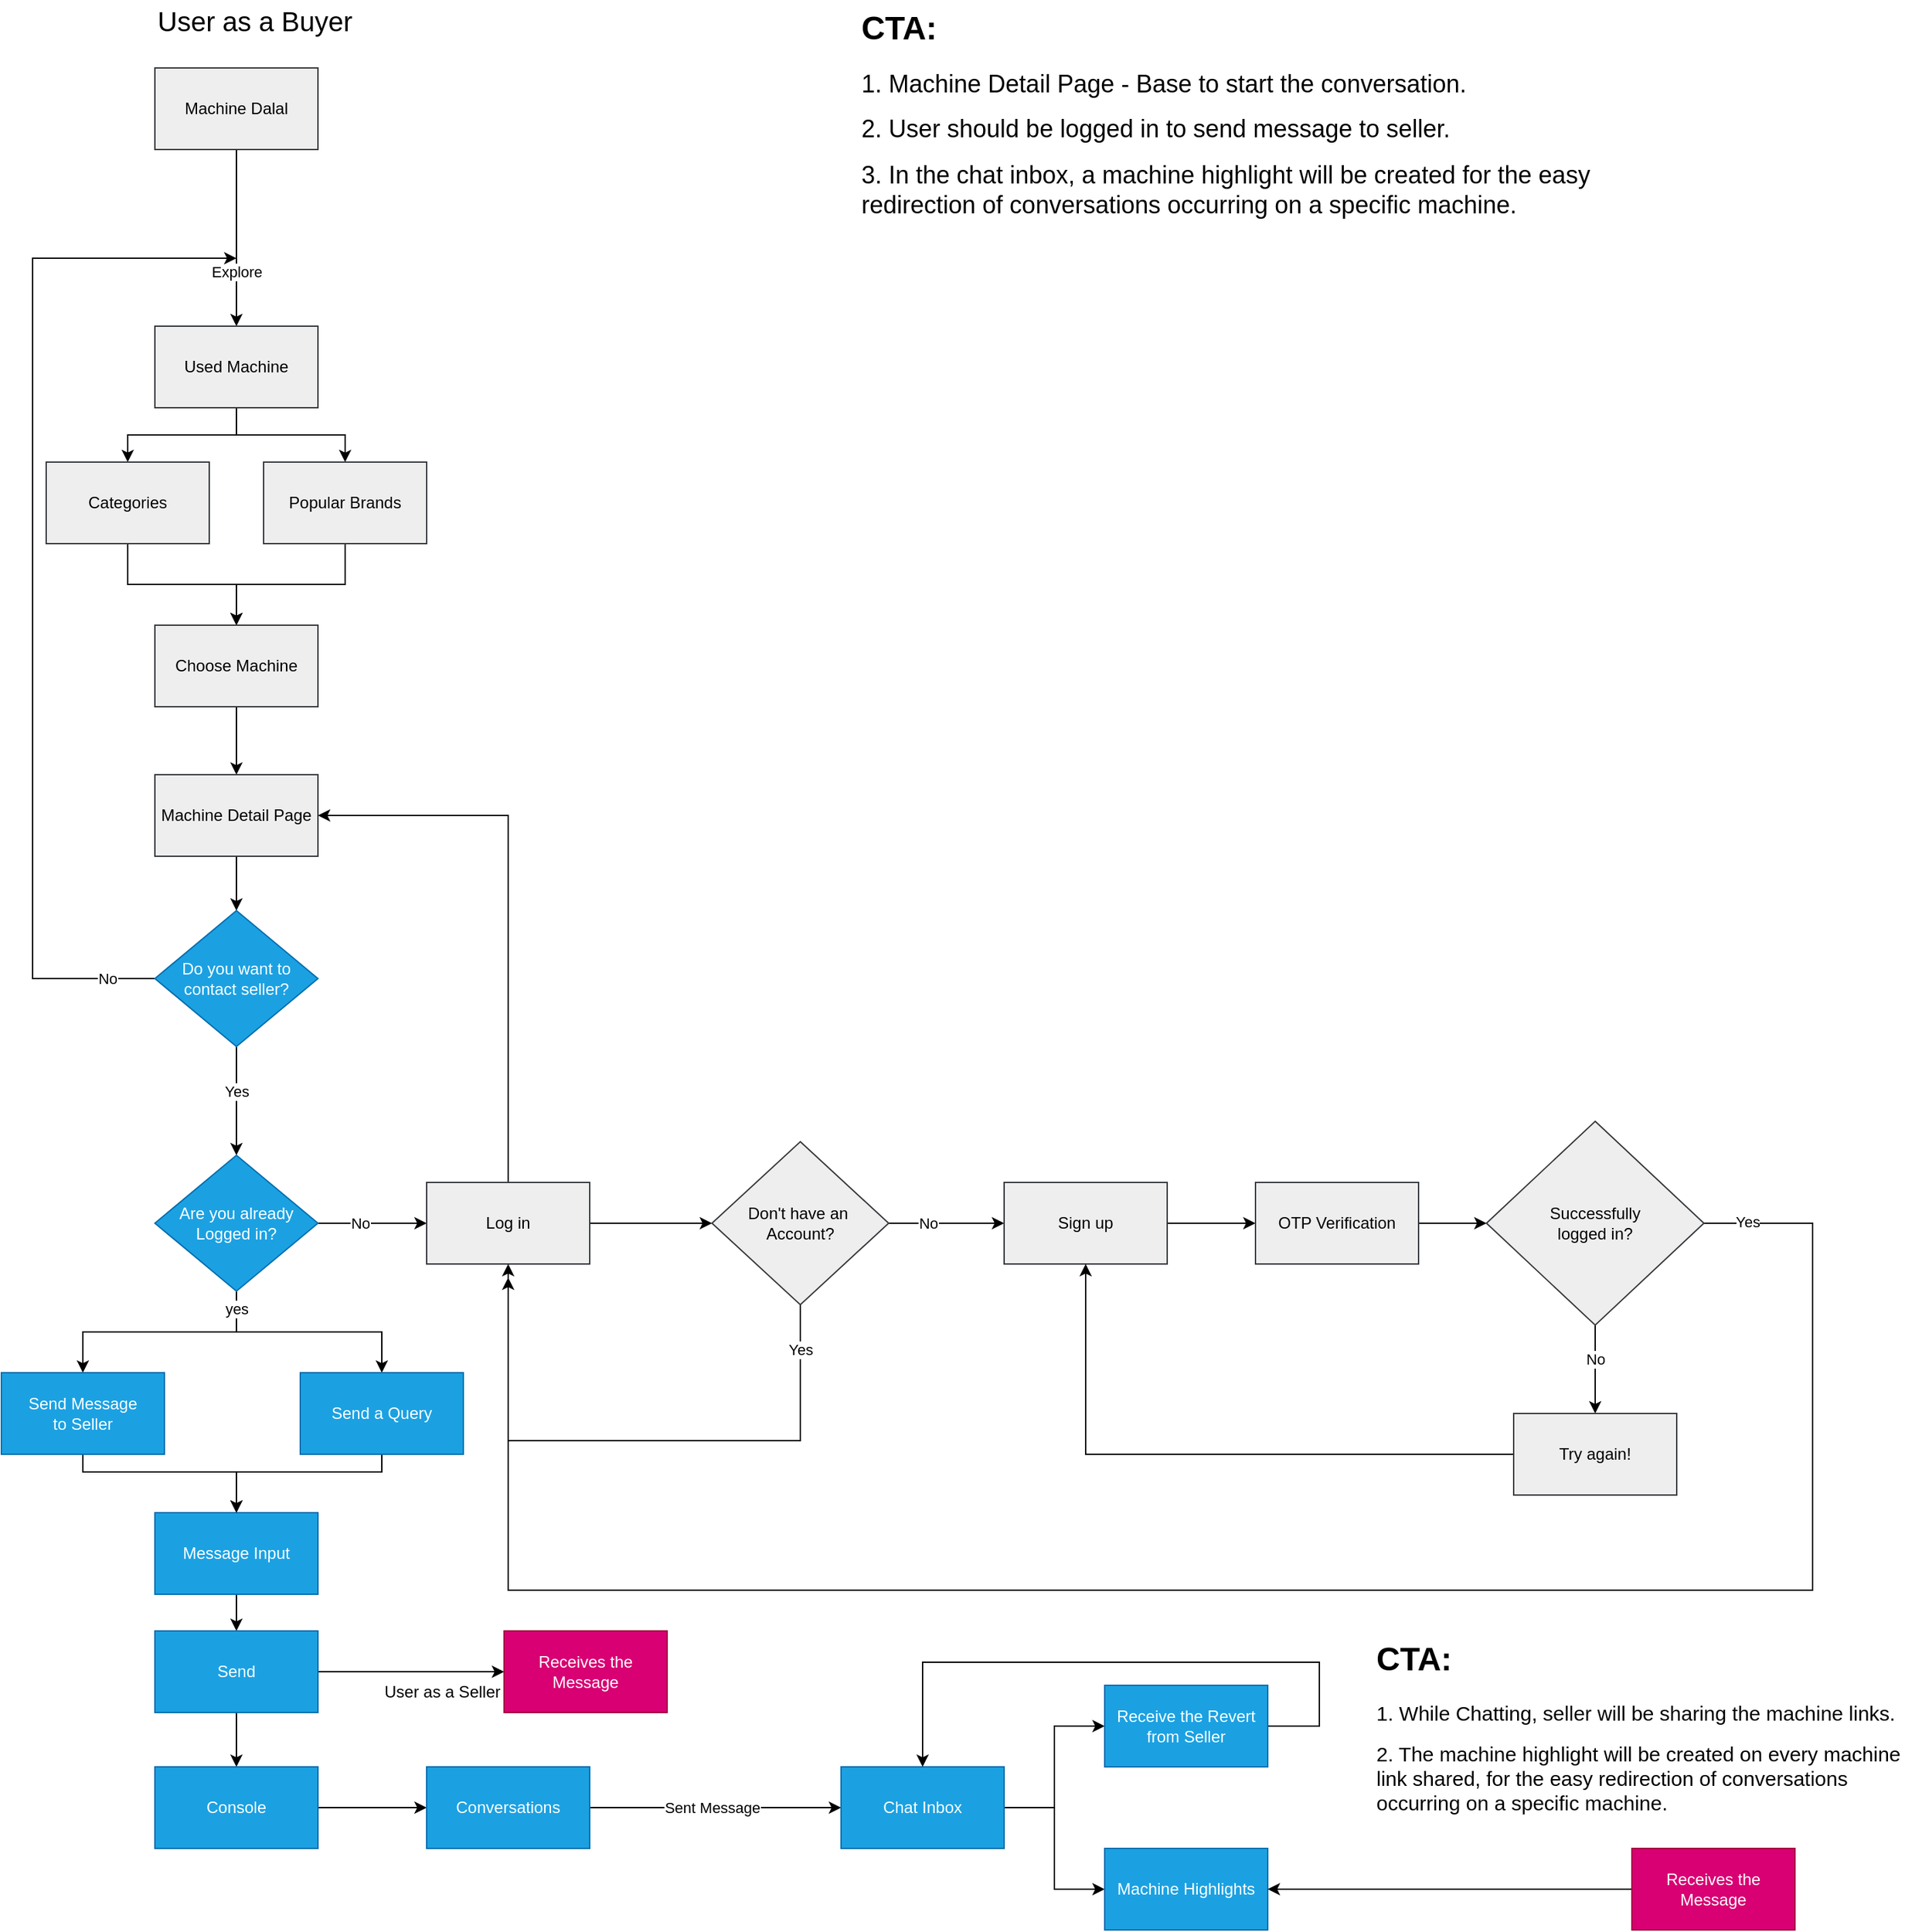 <mxfile version="26.0.7" pages="2">
  <diagram id="7LfnYc7I17w8YgY3KJMP" name="Buyer">
    <mxGraphModel dx="5193" dy="3527" grid="1" gridSize="10" guides="1" tooltips="1" connect="1" arrows="1" fold="1" page="1" pageScale="1" pageWidth="2336" pageHeight="1654" math="0" shadow="0">
      <root>
        <mxCell id="0" />
        <mxCell id="1" parent="0" />
        <mxCell id="mUFtQo3xhBooaIzGCpHX-1" value="" style="edgeStyle=orthogonalEdgeStyle;rounded=0;orthogonalLoop=1;jettySize=auto;html=1;" edge="1" parent="1" source="mUFtQo3xhBooaIzGCpHX-3" target="mUFtQo3xhBooaIzGCpHX-7">
          <mxGeometry relative="1" as="geometry">
            <mxPoint x="563" y="317" as="targetPoint" />
          </mxGeometry>
        </mxCell>
        <mxCell id="mUFtQo3xhBooaIzGCpHX-2" value="Explore" style="edgeLabel;html=1;align=center;verticalAlign=middle;resizable=0;points=[];" vertex="1" connectable="0" parent="mUFtQo3xhBooaIzGCpHX-1">
          <mxGeometry x="0.504" relative="1" as="geometry">
            <mxPoint y="-8" as="offset" />
          </mxGeometry>
        </mxCell>
        <mxCell id="mUFtQo3xhBooaIzGCpHX-3" value="Machine Dalal" style="rounded=0;whiteSpace=wrap;html=1;fillColor=#eeeeee;strokeColor=#36393d;" vertex="1" parent="1">
          <mxGeometry x="503" y="227" width="120" height="60" as="geometry" />
        </mxCell>
        <mxCell id="mUFtQo3xhBooaIzGCpHX-4" value="&lt;font style=&quot;font-size: 20px;&quot;&gt;User as a Buyer&lt;/font&gt;" style="text;html=1;align=left;verticalAlign=middle;whiteSpace=wrap;rounded=0;" vertex="1" parent="1">
          <mxGeometry x="503" y="177" width="167" height="30" as="geometry" />
        </mxCell>
        <mxCell id="mUFtQo3xhBooaIzGCpHX-5" value="" style="edgeStyle=orthogonalEdgeStyle;rounded=0;orthogonalLoop=1;jettySize=auto;html=1;" edge="1" parent="1" source="mUFtQo3xhBooaIzGCpHX-7" target="mUFtQo3xhBooaIzGCpHX-9">
          <mxGeometry relative="1" as="geometry" />
        </mxCell>
        <mxCell id="mUFtQo3xhBooaIzGCpHX-6" value="" style="edgeStyle=orthogonalEdgeStyle;rounded=0;orthogonalLoop=1;jettySize=auto;html=1;" edge="1" parent="1" source="mUFtQo3xhBooaIzGCpHX-7" target="mUFtQo3xhBooaIzGCpHX-11">
          <mxGeometry relative="1" as="geometry" />
        </mxCell>
        <mxCell id="mUFtQo3xhBooaIzGCpHX-7" value="Used Machine" style="rounded=0;whiteSpace=wrap;html=1;fillColor=#eeeeee;strokeColor=#36393d;" vertex="1" parent="1">
          <mxGeometry x="503" y="417" width="120" height="60" as="geometry" />
        </mxCell>
        <mxCell id="mUFtQo3xhBooaIzGCpHX-8" value="" style="edgeStyle=orthogonalEdgeStyle;rounded=0;orthogonalLoop=1;jettySize=auto;html=1;" edge="1" parent="1" source="mUFtQo3xhBooaIzGCpHX-9" target="mUFtQo3xhBooaIzGCpHX-13">
          <mxGeometry relative="1" as="geometry" />
        </mxCell>
        <mxCell id="mUFtQo3xhBooaIzGCpHX-9" value="Categories" style="rounded=0;whiteSpace=wrap;html=1;fillColor=#eeeeee;strokeColor=#36393d;" vertex="1" parent="1">
          <mxGeometry x="423" y="517" width="120" height="60" as="geometry" />
        </mxCell>
        <mxCell id="mUFtQo3xhBooaIzGCpHX-10" style="edgeStyle=orthogonalEdgeStyle;rounded=0;orthogonalLoop=1;jettySize=auto;html=1;entryX=0.5;entryY=0;entryDx=0;entryDy=0;" edge="1" parent="1" source="mUFtQo3xhBooaIzGCpHX-11" target="mUFtQo3xhBooaIzGCpHX-13">
          <mxGeometry relative="1" as="geometry" />
        </mxCell>
        <mxCell id="mUFtQo3xhBooaIzGCpHX-11" value="Popular Brands" style="rounded=0;whiteSpace=wrap;html=1;fillColor=#eeeeee;strokeColor=#36393d;" vertex="1" parent="1">
          <mxGeometry x="583" y="517" width="120" height="60" as="geometry" />
        </mxCell>
        <mxCell id="mUFtQo3xhBooaIzGCpHX-12" value="" style="edgeStyle=orthogonalEdgeStyle;rounded=0;orthogonalLoop=1;jettySize=auto;html=1;" edge="1" parent="1" source="mUFtQo3xhBooaIzGCpHX-13" target="mUFtQo3xhBooaIzGCpHX-15">
          <mxGeometry relative="1" as="geometry" />
        </mxCell>
        <mxCell id="mUFtQo3xhBooaIzGCpHX-13" value="Choose Machine" style="rounded=0;whiteSpace=wrap;html=1;fillColor=#eeeeee;strokeColor=#36393d;" vertex="1" parent="1">
          <mxGeometry x="503" y="637" width="120" height="60" as="geometry" />
        </mxCell>
        <mxCell id="mUFtQo3xhBooaIzGCpHX-14" value="" style="edgeStyle=orthogonalEdgeStyle;rounded=0;orthogonalLoop=1;jettySize=auto;html=1;" edge="1" parent="1" source="mUFtQo3xhBooaIzGCpHX-15" target="mUFtQo3xhBooaIzGCpHX-20">
          <mxGeometry relative="1" as="geometry" />
        </mxCell>
        <mxCell id="mUFtQo3xhBooaIzGCpHX-15" value="Machine Detail Page" style="rounded=0;whiteSpace=wrap;html=1;fillColor=#eeeeee;strokeColor=#36393d;" vertex="1" parent="1">
          <mxGeometry x="503" y="747" width="120" height="60" as="geometry" />
        </mxCell>
        <mxCell id="mUFtQo3xhBooaIzGCpHX-16" value="" style="edgeStyle=orthogonalEdgeStyle;rounded=0;orthogonalLoop=1;jettySize=auto;html=1;" edge="1" parent="1" source="mUFtQo3xhBooaIzGCpHX-20" target="mUFtQo3xhBooaIzGCpHX-26">
          <mxGeometry relative="1" as="geometry" />
        </mxCell>
        <mxCell id="mUFtQo3xhBooaIzGCpHX-17" value="Yes" style="edgeLabel;html=1;align=center;verticalAlign=middle;resizable=0;points=[];" vertex="1" connectable="0" parent="mUFtQo3xhBooaIzGCpHX-16">
          <mxGeometry x="-0.182" relative="1" as="geometry">
            <mxPoint as="offset" />
          </mxGeometry>
        </mxCell>
        <mxCell id="mUFtQo3xhBooaIzGCpHX-18" style="edgeStyle=orthogonalEdgeStyle;rounded=0;orthogonalLoop=1;jettySize=auto;html=1;" edge="1" parent="1" source="mUFtQo3xhBooaIzGCpHX-20">
          <mxGeometry relative="1" as="geometry">
            <mxPoint x="563" y="367" as="targetPoint" />
            <Array as="points">
              <mxPoint x="413" y="897" />
              <mxPoint x="413" y="367" />
            </Array>
          </mxGeometry>
        </mxCell>
        <mxCell id="mUFtQo3xhBooaIzGCpHX-19" value="No" style="edgeLabel;html=1;align=center;verticalAlign=middle;resizable=0;points=[];" vertex="1" connectable="0" parent="mUFtQo3xhBooaIzGCpHX-18">
          <mxGeometry x="-0.909" relative="1" as="geometry">
            <mxPoint as="offset" />
          </mxGeometry>
        </mxCell>
        <mxCell id="mUFtQo3xhBooaIzGCpHX-20" value="Do you want to contact seller?" style="rhombus;whiteSpace=wrap;html=1;rounded=0;fillColor=#1ba1e2;strokeColor=#006EAF;fontColor=#ffffff;" vertex="1" parent="1">
          <mxGeometry x="503" y="847" width="120" height="100" as="geometry" />
        </mxCell>
        <mxCell id="mUFtQo3xhBooaIzGCpHX-21" value="" style="edgeStyle=orthogonalEdgeStyle;rounded=0;orthogonalLoop=1;jettySize=auto;html=1;" edge="1" parent="1" source="mUFtQo3xhBooaIzGCpHX-26" target="mUFtQo3xhBooaIzGCpHX-28">
          <mxGeometry relative="1" as="geometry" />
        </mxCell>
        <mxCell id="mUFtQo3xhBooaIzGCpHX-22" value="" style="edgeStyle=orthogonalEdgeStyle;rounded=0;orthogonalLoop=1;jettySize=auto;html=1;" edge="1" parent="1" source="mUFtQo3xhBooaIzGCpHX-26" target="mUFtQo3xhBooaIzGCpHX-38">
          <mxGeometry relative="1" as="geometry" />
        </mxCell>
        <mxCell id="mUFtQo3xhBooaIzGCpHX-23" value="No" style="edgeLabel;html=1;align=center;verticalAlign=middle;resizable=0;points=[];" vertex="1" connectable="0" parent="mUFtQo3xhBooaIzGCpHX-22">
          <mxGeometry x="-0.226" y="-1" relative="1" as="geometry">
            <mxPoint y="-1" as="offset" />
          </mxGeometry>
        </mxCell>
        <mxCell id="mUFtQo3xhBooaIzGCpHX-24" value="" style="edgeStyle=orthogonalEdgeStyle;rounded=0;orthogonalLoop=1;jettySize=auto;html=1;" edge="1" parent="1" source="mUFtQo3xhBooaIzGCpHX-26" target="mUFtQo3xhBooaIzGCpHX-68">
          <mxGeometry relative="1" as="geometry" />
        </mxCell>
        <mxCell id="mUFtQo3xhBooaIzGCpHX-25" value="yes" style="edgeLabel;html=1;align=center;verticalAlign=middle;resizable=0;points=[];" vertex="1" connectable="0" parent="mUFtQo3xhBooaIzGCpHX-24">
          <mxGeometry x="-0.849" relative="1" as="geometry">
            <mxPoint as="offset" />
          </mxGeometry>
        </mxCell>
        <mxCell id="mUFtQo3xhBooaIzGCpHX-26" value="Are you already Logged in?" style="rhombus;whiteSpace=wrap;html=1;rounded=0;fillColor=#1ba1e2;fontColor=#ffffff;strokeColor=#006EAF;" vertex="1" parent="1">
          <mxGeometry x="503" y="1027" width="120" height="100" as="geometry" />
        </mxCell>
        <mxCell id="mUFtQo3xhBooaIzGCpHX-27" value="" style="edgeStyle=orthogonalEdgeStyle;rounded=0;orthogonalLoop=1;jettySize=auto;html=1;" edge="1" parent="1" source="mUFtQo3xhBooaIzGCpHX-28" target="mUFtQo3xhBooaIzGCpHX-30">
          <mxGeometry relative="1" as="geometry">
            <Array as="points">
              <mxPoint x="450" y="1260" />
              <mxPoint x="563" y="1260" />
            </Array>
          </mxGeometry>
        </mxCell>
        <mxCell id="mUFtQo3xhBooaIzGCpHX-28" value="Send Message &lt;br&gt;to Seller" style="whiteSpace=wrap;html=1;rounded=0;fillColor=#1ba1e2;fontColor=#ffffff;strokeColor=#006EAF;" vertex="1" parent="1">
          <mxGeometry x="390" y="1187" width="120" height="60" as="geometry" />
        </mxCell>
        <mxCell id="mUFtQo3xhBooaIzGCpHX-29" value="" style="edgeStyle=orthogonalEdgeStyle;rounded=0;orthogonalLoop=1;jettySize=auto;html=1;" edge="1" parent="1" source="mUFtQo3xhBooaIzGCpHX-30" target="mUFtQo3xhBooaIzGCpHX-33">
          <mxGeometry relative="1" as="geometry" />
        </mxCell>
        <mxCell id="mUFtQo3xhBooaIzGCpHX-30" value="Message Input" style="whiteSpace=wrap;html=1;rounded=0;fillColor=#1ba1e2;fontColor=#ffffff;strokeColor=#006EAF;" vertex="1" parent="1">
          <mxGeometry x="503" y="1290" width="120" height="60" as="geometry" />
        </mxCell>
        <mxCell id="mUFtQo3xhBooaIzGCpHX-31" value="" style="edgeStyle=orthogonalEdgeStyle;rounded=0;orthogonalLoop=1;jettySize=auto;html=1;" edge="1" parent="1" source="mUFtQo3xhBooaIzGCpHX-33" target="mUFtQo3xhBooaIzGCpHX-34">
          <mxGeometry relative="1" as="geometry" />
        </mxCell>
        <mxCell id="mUFtQo3xhBooaIzGCpHX-32" value="" style="edgeStyle=orthogonalEdgeStyle;rounded=0;orthogonalLoop=1;jettySize=auto;html=1;" edge="1" parent="1" source="mUFtQo3xhBooaIzGCpHX-33" target="mUFtQo3xhBooaIzGCpHX-57">
          <mxGeometry relative="1" as="geometry" />
        </mxCell>
        <mxCell id="mUFtQo3xhBooaIzGCpHX-33" value="Send" style="whiteSpace=wrap;html=1;rounded=0;fillColor=#1ba1e2;fontColor=#ffffff;strokeColor=#006EAF;" vertex="1" parent="1">
          <mxGeometry x="503" y="1377" width="120" height="60" as="geometry" />
        </mxCell>
        <mxCell id="mUFtQo3xhBooaIzGCpHX-34" value="Receives the Message" style="whiteSpace=wrap;html=1;rounded=0;fillColor=#d80073;fontColor=#ffffff;strokeColor=#A50040;" vertex="1" parent="1">
          <mxGeometry x="760" y="1377" width="120" height="60" as="geometry" />
        </mxCell>
        <mxCell id="mUFtQo3xhBooaIzGCpHX-35" value="User as a Seller" style="text;html=1;align=left;verticalAlign=middle;whiteSpace=wrap;rounded=0;" vertex="1" parent="1">
          <mxGeometry x="670" y="1407" width="100" height="30" as="geometry" />
        </mxCell>
        <mxCell id="mUFtQo3xhBooaIzGCpHX-36" value="" style="edgeStyle=orthogonalEdgeStyle;rounded=0;orthogonalLoop=1;jettySize=auto;html=1;" edge="1" parent="1" source="mUFtQo3xhBooaIzGCpHX-38" target="mUFtQo3xhBooaIzGCpHX-43">
          <mxGeometry relative="1" as="geometry" />
        </mxCell>
        <mxCell id="mUFtQo3xhBooaIzGCpHX-37" style="edgeStyle=orthogonalEdgeStyle;rounded=0;orthogonalLoop=1;jettySize=auto;html=1;entryX=1;entryY=0.5;entryDx=0;entryDy=0;" edge="1" parent="1" source="mUFtQo3xhBooaIzGCpHX-38" target="mUFtQo3xhBooaIzGCpHX-15">
          <mxGeometry relative="1" as="geometry">
            <Array as="points">
              <mxPoint x="763" y="777" />
            </Array>
          </mxGeometry>
        </mxCell>
        <mxCell id="mUFtQo3xhBooaIzGCpHX-38" value="Log in" style="whiteSpace=wrap;html=1;fillColor=#eeeeee;strokeColor=#36393d;rounded=0;" vertex="1" parent="1">
          <mxGeometry x="703" y="1047" width="120" height="60" as="geometry" />
        </mxCell>
        <mxCell id="mUFtQo3xhBooaIzGCpHX-39" style="edgeStyle=orthogonalEdgeStyle;rounded=0;orthogonalLoop=1;jettySize=auto;html=1;" edge="1" parent="1" source="mUFtQo3xhBooaIzGCpHX-43">
          <mxGeometry relative="1" as="geometry">
            <mxPoint x="763" y="1117" as="targetPoint" />
            <Array as="points">
              <mxPoint x="978" y="1237" />
              <mxPoint x="763" y="1237" />
            </Array>
          </mxGeometry>
        </mxCell>
        <mxCell id="mUFtQo3xhBooaIzGCpHX-40" value="Yes" style="edgeLabel;html=1;align=center;verticalAlign=middle;resizable=0;points=[];" vertex="1" connectable="0" parent="mUFtQo3xhBooaIzGCpHX-39">
          <mxGeometry x="-0.85" relative="1" as="geometry">
            <mxPoint as="offset" />
          </mxGeometry>
        </mxCell>
        <mxCell id="mUFtQo3xhBooaIzGCpHX-41" value="" style="edgeStyle=orthogonalEdgeStyle;rounded=0;orthogonalLoop=1;jettySize=auto;html=1;" edge="1" parent="1" source="mUFtQo3xhBooaIzGCpHX-43" target="mUFtQo3xhBooaIzGCpHX-45">
          <mxGeometry relative="1" as="geometry" />
        </mxCell>
        <mxCell id="mUFtQo3xhBooaIzGCpHX-42" value="No" style="edgeLabel;html=1;align=center;verticalAlign=middle;resizable=0;points=[];" vertex="1" connectable="0" parent="mUFtQo3xhBooaIzGCpHX-41">
          <mxGeometry x="-0.318" relative="1" as="geometry">
            <mxPoint as="offset" />
          </mxGeometry>
        </mxCell>
        <mxCell id="mUFtQo3xhBooaIzGCpHX-43" value="Don&#39;t have an&amp;nbsp;&lt;br&gt;Account?" style="rhombus;whiteSpace=wrap;html=1;fillColor=#eeeeee;strokeColor=#36393d;rounded=0;" vertex="1" parent="1">
          <mxGeometry x="913" y="1017" width="130" height="120" as="geometry" />
        </mxCell>
        <mxCell id="mUFtQo3xhBooaIzGCpHX-44" value="" style="edgeStyle=orthogonalEdgeStyle;rounded=0;orthogonalLoop=1;jettySize=auto;html=1;" edge="1" parent="1" source="mUFtQo3xhBooaIzGCpHX-45" target="mUFtQo3xhBooaIzGCpHX-47">
          <mxGeometry relative="1" as="geometry" />
        </mxCell>
        <mxCell id="mUFtQo3xhBooaIzGCpHX-45" value="Sign up" style="whiteSpace=wrap;html=1;fillColor=#eeeeee;strokeColor=#36393d;rounded=0;" vertex="1" parent="1">
          <mxGeometry x="1128" y="1047" width="120" height="60" as="geometry" />
        </mxCell>
        <mxCell id="mUFtQo3xhBooaIzGCpHX-46" value="" style="edgeStyle=orthogonalEdgeStyle;rounded=0;orthogonalLoop=1;jettySize=auto;html=1;" edge="1" parent="1" source="mUFtQo3xhBooaIzGCpHX-47" target="mUFtQo3xhBooaIzGCpHX-52">
          <mxGeometry relative="1" as="geometry" />
        </mxCell>
        <mxCell id="mUFtQo3xhBooaIzGCpHX-47" value="OTP Verification" style="whiteSpace=wrap;html=1;fillColor=#eeeeee;strokeColor=#36393d;rounded=0;" vertex="1" parent="1">
          <mxGeometry x="1313" y="1047" width="120" height="60" as="geometry" />
        </mxCell>
        <mxCell id="mUFtQo3xhBooaIzGCpHX-48" value="" style="edgeStyle=orthogonalEdgeStyle;rounded=0;orthogonalLoop=1;jettySize=auto;html=1;entryX=0.5;entryY=1;entryDx=0;entryDy=0;" edge="1" parent="1" source="mUFtQo3xhBooaIzGCpHX-52" target="mUFtQo3xhBooaIzGCpHX-38">
          <mxGeometry relative="1" as="geometry">
            <mxPoint x="1743" y="1077" as="targetPoint" />
            <Array as="points">
              <mxPoint x="1723" y="1077" />
              <mxPoint x="1723" y="1347" />
              <mxPoint x="763" y="1347" />
            </Array>
          </mxGeometry>
        </mxCell>
        <mxCell id="mUFtQo3xhBooaIzGCpHX-49" value="Yes" style="edgeLabel;html=1;align=center;verticalAlign=middle;resizable=0;points=[];" vertex="1" connectable="0" parent="mUFtQo3xhBooaIzGCpHX-48">
          <mxGeometry x="-0.959" y="1" relative="1" as="geometry">
            <mxPoint as="offset" />
          </mxGeometry>
        </mxCell>
        <mxCell id="mUFtQo3xhBooaIzGCpHX-50" value="" style="edgeStyle=orthogonalEdgeStyle;rounded=0;orthogonalLoop=1;jettySize=auto;html=1;" edge="1" parent="1" source="mUFtQo3xhBooaIzGCpHX-52" target="mUFtQo3xhBooaIzGCpHX-54">
          <mxGeometry relative="1" as="geometry" />
        </mxCell>
        <mxCell id="mUFtQo3xhBooaIzGCpHX-51" value="No" style="edgeLabel;html=1;align=center;verticalAlign=middle;resizable=0;points=[];" vertex="1" connectable="0" parent="mUFtQo3xhBooaIzGCpHX-50">
          <mxGeometry x="-0.446" y="1" relative="1" as="geometry">
            <mxPoint x="-1" y="7" as="offset" />
          </mxGeometry>
        </mxCell>
        <mxCell id="mUFtQo3xhBooaIzGCpHX-52" value="Successfully&lt;br&gt;logged in?" style="rhombus;whiteSpace=wrap;html=1;fillColor=#eeeeee;strokeColor=#36393d;rounded=0;" vertex="1" parent="1">
          <mxGeometry x="1483" y="1002" width="160" height="150" as="geometry" />
        </mxCell>
        <mxCell id="mUFtQo3xhBooaIzGCpHX-53" style="edgeStyle=orthogonalEdgeStyle;rounded=0;orthogonalLoop=1;jettySize=auto;html=1;entryX=0.5;entryY=1;entryDx=0;entryDy=0;" edge="1" parent="1" source="mUFtQo3xhBooaIzGCpHX-54" target="mUFtQo3xhBooaIzGCpHX-45">
          <mxGeometry relative="1" as="geometry" />
        </mxCell>
        <mxCell id="mUFtQo3xhBooaIzGCpHX-54" value="Try again!" style="whiteSpace=wrap;html=1;fillColor=#eeeeee;strokeColor=#36393d;rounded=0;" vertex="1" parent="1">
          <mxGeometry x="1503" y="1217" width="120" height="60" as="geometry" />
        </mxCell>
        <mxCell id="mUFtQo3xhBooaIzGCpHX-55" value="&lt;h1 style=&quot;margin-top: 0px;&quot;&gt;CTA:&lt;/h1&gt;&lt;p&gt;&lt;font style=&quot;font-size: 18px;&quot;&gt;1. Machine Detail Page - Base to start the conversation.&lt;/font&gt;&lt;/p&gt;&lt;p&gt;&lt;font style=&quot;font-size: 18px;&quot;&gt;2. User should be logged in to send message to seller.&lt;/font&gt;&lt;/p&gt;&lt;p&gt;&lt;font style=&quot;font-size: 18px;&quot;&gt;3. In the chat inbox, a machine highlight will be created for the easy redirection of conversations occurring on a specific machine.&lt;/font&gt;&lt;/p&gt;&lt;p&gt;&lt;font style=&quot;font-size: 18px;&quot;&gt;&lt;br&gt;&lt;/font&gt;&lt;/p&gt;" style="text;html=1;whiteSpace=wrap;overflow=hidden;rounded=0;" vertex="1" parent="1">
          <mxGeometry x="1021" y="177" width="589" height="183" as="geometry" />
        </mxCell>
        <mxCell id="mUFtQo3xhBooaIzGCpHX-56" value="" style="edgeStyle=orthogonalEdgeStyle;rounded=0;orthogonalLoop=1;jettySize=auto;html=1;" edge="1" parent="1" source="mUFtQo3xhBooaIzGCpHX-57" target="mUFtQo3xhBooaIzGCpHX-60">
          <mxGeometry relative="1" as="geometry" />
        </mxCell>
        <mxCell id="mUFtQo3xhBooaIzGCpHX-57" value="Console" style="whiteSpace=wrap;html=1;rounded=0;fillColor=#1ba1e2;fontColor=#ffffff;strokeColor=#006EAF;" vertex="1" parent="1">
          <mxGeometry x="503" y="1477" width="120" height="60" as="geometry" />
        </mxCell>
        <mxCell id="mUFtQo3xhBooaIzGCpHX-58" value="" style="edgeStyle=orthogonalEdgeStyle;rounded=0;orthogonalLoop=1;jettySize=auto;html=1;" edge="1" parent="1" source="mUFtQo3xhBooaIzGCpHX-60" target="mUFtQo3xhBooaIzGCpHX-63">
          <mxGeometry relative="1" as="geometry" />
        </mxCell>
        <mxCell id="mUFtQo3xhBooaIzGCpHX-59" value="Sent Message" style="edgeLabel;html=1;align=center;verticalAlign=middle;resizable=0;points=[];" vertex="1" connectable="0" parent="mUFtQo3xhBooaIzGCpHX-58">
          <mxGeometry x="0.165" y="-1" relative="1" as="geometry">
            <mxPoint x="-18" y="-1" as="offset" />
          </mxGeometry>
        </mxCell>
        <mxCell id="mUFtQo3xhBooaIzGCpHX-60" value="Conversations" style="whiteSpace=wrap;html=1;rounded=0;fillColor=#1ba1e2;fontColor=#ffffff;strokeColor=#006EAF;" vertex="1" parent="1">
          <mxGeometry x="703" y="1477" width="120" height="60" as="geometry" />
        </mxCell>
        <mxCell id="mUFtQo3xhBooaIzGCpHX-61" value="" style="edgeStyle=orthogonalEdgeStyle;rounded=0;orthogonalLoop=1;jettySize=auto;html=1;" edge="1" parent="1" source="mUFtQo3xhBooaIzGCpHX-63" target="mUFtQo3xhBooaIzGCpHX-65">
          <mxGeometry relative="1" as="geometry" />
        </mxCell>
        <mxCell id="mUFtQo3xhBooaIzGCpHX-62" value="" style="edgeStyle=orthogonalEdgeStyle;rounded=0;orthogonalLoop=1;jettySize=auto;html=1;" edge="1" parent="1" source="mUFtQo3xhBooaIzGCpHX-63" target="mUFtQo3xhBooaIzGCpHX-66">
          <mxGeometry relative="1" as="geometry" />
        </mxCell>
        <mxCell id="mUFtQo3xhBooaIzGCpHX-63" value="Chat Inbox" style="whiteSpace=wrap;html=1;rounded=0;fillColor=#1ba1e2;fontColor=#ffffff;strokeColor=#006EAF;" vertex="1" parent="1">
          <mxGeometry x="1008" y="1477" width="120" height="60" as="geometry" />
        </mxCell>
        <mxCell id="mUFtQo3xhBooaIzGCpHX-64" style="edgeStyle=orthogonalEdgeStyle;rounded=0;orthogonalLoop=1;jettySize=auto;html=1;entryX=0.5;entryY=0;entryDx=0;entryDy=0;" edge="1" parent="1" source="mUFtQo3xhBooaIzGCpHX-65" target="mUFtQo3xhBooaIzGCpHX-63">
          <mxGeometry relative="1" as="geometry">
            <Array as="points">
              <mxPoint x="1360" y="1447" />
              <mxPoint x="1360" y="1400" />
              <mxPoint x="1068" y="1400" />
            </Array>
          </mxGeometry>
        </mxCell>
        <mxCell id="mUFtQo3xhBooaIzGCpHX-65" value="Receive the Revert from Seller" style="whiteSpace=wrap;html=1;rounded=0;fillColor=#1ba1e2;fontColor=#ffffff;strokeColor=#006EAF;" vertex="1" parent="1">
          <mxGeometry x="1202" y="1417" width="120" height="60" as="geometry" />
        </mxCell>
        <mxCell id="mUFtQo3xhBooaIzGCpHX-66" value="Machine Highlights" style="whiteSpace=wrap;html=1;rounded=0;fillColor=#1ba1e2;fontColor=#ffffff;strokeColor=#006EAF;" vertex="1" parent="1">
          <mxGeometry x="1202" y="1537" width="120" height="60" as="geometry" />
        </mxCell>
        <mxCell id="mUFtQo3xhBooaIzGCpHX-67" style="edgeStyle=orthogonalEdgeStyle;rounded=0;orthogonalLoop=1;jettySize=auto;html=1;entryX=0.5;entryY=0;entryDx=0;entryDy=0;" edge="1" parent="1" source="mUFtQo3xhBooaIzGCpHX-68" target="mUFtQo3xhBooaIzGCpHX-30">
          <mxGeometry relative="1" as="geometry">
            <Array as="points">
              <mxPoint x="670" y="1260" />
              <mxPoint x="563" y="1260" />
            </Array>
          </mxGeometry>
        </mxCell>
        <mxCell id="mUFtQo3xhBooaIzGCpHX-68" value="Send a Query" style="whiteSpace=wrap;html=1;fillColor=#1ba1e2;strokeColor=#006EAF;fontColor=#ffffff;rounded=0;" vertex="1" parent="1">
          <mxGeometry x="610" y="1187" width="120" height="60" as="geometry" />
        </mxCell>
        <mxCell id="mUFtQo3xhBooaIzGCpHX-69" style="edgeStyle=orthogonalEdgeStyle;rounded=0;orthogonalLoop=1;jettySize=auto;html=1;entryX=1;entryY=0.5;entryDx=0;entryDy=0;" edge="1" parent="1" source="mUFtQo3xhBooaIzGCpHX-70" target="mUFtQo3xhBooaIzGCpHX-66">
          <mxGeometry relative="1" as="geometry">
            <Array as="points">
              <mxPoint x="1530" y="1567" />
            </Array>
          </mxGeometry>
        </mxCell>
        <mxCell id="mUFtQo3xhBooaIzGCpHX-70" value="Receives the Message" style="whiteSpace=wrap;html=1;rounded=0;fillColor=#d80073;fontColor=#ffffff;strokeColor=#A50040;" vertex="1" parent="1">
          <mxGeometry x="1590" y="1537" width="120" height="60" as="geometry" />
        </mxCell>
        <mxCell id="mUFtQo3xhBooaIzGCpHX-71" value="&lt;h1 style=&quot;margin-top: 0px;&quot;&gt;CTA:&lt;/h1&gt;&lt;p&gt;&lt;span style=&quot;background-color: transparent; color: light-dark(rgb(0, 0, 0), rgb(255, 255, 255));&quot;&gt;&lt;font style=&quot;font-size: 15px;&quot;&gt;1. While Chatting, seller will be sharing the machine links.&lt;/font&gt;&lt;/span&gt;&lt;/p&gt;&lt;p&gt;&lt;font style=&quot;font-size: 15px;&quot;&gt;&lt;span style=&quot;background-color: transparent; color: light-dark(rgb(0, 0, 0), rgb(255, 255, 255));&quot;&gt;2. The&amp;nbsp;&lt;/span&gt;&lt;span style=&quot;background-color: transparent; color: light-dark(rgb(0, 0, 0), rgb(255, 255, 255));&quot;&gt;machine highlight will be created on every machine link shared, for the easy redirection of conversations occurring on a specific machine.&lt;/span&gt;&lt;/font&gt;&lt;/p&gt;" style="text;html=1;whiteSpace=wrap;overflow=hidden;rounded=0;" vertex="1" parent="1">
          <mxGeometry x="1400" y="1377" width="390" height="143" as="geometry" />
        </mxCell>
      </root>
    </mxGraphModel>
  </diagram>
  <diagram name="Seller" id="VcVCJwZINSCBHUVSe04W">
    <mxGraphModel dx="1558" dy="1058" grid="1" gridSize="10" guides="1" tooltips="1" connect="1" arrows="1" fold="1" page="1" pageScale="1" pageWidth="2336" pageHeight="1654" math="0" shadow="0">
      <root>
        <mxCell id="0" />
        <mxCell id="1" parent="0" />
        <mxCell id="jAXef5rCw5GvEdmf721y-1" value="Receives the Message" style="whiteSpace=wrap;html=1;rounded=0;fillColor=#d80073;fontColor=#ffffff;strokeColor=#A50040;" vertex="1" parent="1">
          <mxGeometry x="130" y="370" width="120" height="60" as="geometry" />
        </mxCell>
        <mxCell id="jAXef5rCw5GvEdmf721y-2" value="user as a seller" style="text;html=1;align=left;verticalAlign=middle;whiteSpace=wrap;rounded=0;" vertex="1" parent="1">
          <mxGeometry x="90" y="330" width="120" height="40" as="geometry" />
        </mxCell>
        <mxCell id="jAXef5rCw5GvEdmf721y-3" value="" style="edgeStyle=orthogonalEdgeStyle;rounded=0;orthogonalLoop=1;jettySize=auto;html=1;" edge="1" parent="1" source="jAXef5rCw5GvEdmf721y-5" target="jAXef5rCw5GvEdmf721y-7">
          <mxGeometry relative="1" as="geometry" />
        </mxCell>
        <mxCell id="jAXef5rCw5GvEdmf721y-4" value="" style="edgeStyle=orthogonalEdgeStyle;rounded=0;orthogonalLoop=1;jettySize=auto;html=1;" edge="1" parent="1" source="jAXef5rCw5GvEdmf721y-5" target="jAXef5rCw5GvEdmf721y-9">
          <mxGeometry relative="1" as="geometry" />
        </mxCell>
        <mxCell id="jAXef5rCw5GvEdmf721y-5" value="&lt;font style=&quot;font-size: 20px;&quot;&gt;Buyer&lt;/font&gt;" style="text;html=1;align=center;verticalAlign=middle;whiteSpace=wrap;rounded=0;" vertex="1" parent="1">
          <mxGeometry x="140" y="60" width="120" height="40" as="geometry" />
        </mxCell>
        <mxCell id="jAXef5rCw5GvEdmf721y-6" style="edgeStyle=orthogonalEdgeStyle;rounded=0;orthogonalLoop=1;jettySize=auto;html=1;entryX=0.5;entryY=0;entryDx=0;entryDy=0;" edge="1" parent="1" source="jAXef5rCw5GvEdmf721y-7" target="jAXef5rCw5GvEdmf721y-1">
          <mxGeometry relative="1" as="geometry">
            <Array as="points">
              <mxPoint x="100" y="280" />
              <mxPoint x="190" y="280" />
            </Array>
          </mxGeometry>
        </mxCell>
        <mxCell id="jAXef5rCw5GvEdmf721y-7" value="Have a Query?" style="whiteSpace=wrap;html=1;fillColor=#1ba1e2;strokeColor=#006EAF;fontColor=#ffffff;" vertex="1" parent="1">
          <mxGeometry x="40" y="150" width="120" height="60" as="geometry" />
        </mxCell>
        <mxCell id="jAXef5rCw5GvEdmf721y-8" style="edgeStyle=orthogonalEdgeStyle;rounded=0;orthogonalLoop=1;jettySize=auto;html=1;" edge="1" parent="1" source="jAXef5rCw5GvEdmf721y-9">
          <mxGeometry relative="1" as="geometry">
            <mxPoint x="190" y="370" as="targetPoint" />
            <Array as="points">
              <mxPoint x="295" y="280" />
              <mxPoint x="190" y="280" />
            </Array>
          </mxGeometry>
        </mxCell>
        <mxCell id="jAXef5rCw5GvEdmf721y-9" value="Send Message to seller" style="whiteSpace=wrap;html=1;fillColor=#1ba1e2;strokeColor=#006EAF;fontColor=#ffffff;" vertex="1" parent="1">
          <mxGeometry x="230" y="150" width="130" height="60" as="geometry" />
        </mxCell>
        <mxCell id="jAXef5rCw5GvEdmf721y-10" value="" style="edgeStyle=orthogonalEdgeStyle;rounded=0;orthogonalLoop=1;jettySize=auto;html=1;" edge="1" parent="1" source="jAXef5rCw5GvEdmf721y-12" target="jAXef5rCw5GvEdmf721y-15">
          <mxGeometry relative="1" as="geometry" />
        </mxCell>
        <mxCell id="jAXef5rCw5GvEdmf721y-11" value="No" style="edgeLabel;html=1;align=center;verticalAlign=middle;resizable=0;points=[];" vertex="1" connectable="0" parent="jAXef5rCw5GvEdmf721y-10">
          <mxGeometry x="-0.226" y="-1" relative="1" as="geometry">
            <mxPoint y="-1" as="offset" />
          </mxGeometry>
        </mxCell>
        <mxCell id="jAXef5rCw5GvEdmf721y-12" value="Are you already Logged in?" style="rhombus;whiteSpace=wrap;html=1;rounded=0;fillColor=#d80073;fontColor=#ffffff;strokeColor=#A50040;" vertex="1" parent="1">
          <mxGeometry x="130" y="455.0" width="120" height="100" as="geometry" />
        </mxCell>
        <mxCell id="jAXef5rCw5GvEdmf721y-13" value="" style="edgeStyle=orthogonalEdgeStyle;rounded=0;orthogonalLoop=1;jettySize=auto;html=1;" edge="1" parent="1" source="jAXef5rCw5GvEdmf721y-15" target="jAXef5rCw5GvEdmf721y-20">
          <mxGeometry relative="1" as="geometry" />
        </mxCell>
        <mxCell id="jAXef5rCw5GvEdmf721y-14" value="" style="edgeStyle=orthogonalEdgeStyle;rounded=0;orthogonalLoop=1;jettySize=auto;html=1;" edge="1" parent="1" source="jAXef5rCw5GvEdmf721y-15" target="jAXef5rCw5GvEdmf721y-31">
          <mxGeometry relative="1" as="geometry" />
        </mxCell>
        <mxCell id="jAXef5rCw5GvEdmf721y-15" value="Log in" style="whiteSpace=wrap;html=1;fillColor=#eeeeee;strokeColor=#36393d;rounded=0;" vertex="1" parent="1">
          <mxGeometry x="330" y="475.0" width="120" height="60" as="geometry" />
        </mxCell>
        <mxCell id="jAXef5rCw5GvEdmf721y-16" style="edgeStyle=orthogonalEdgeStyle;rounded=0;orthogonalLoop=1;jettySize=auto;html=1;entryX=0.5;entryY=0;entryDx=0;entryDy=0;" edge="1" parent="1" source="jAXef5rCw5GvEdmf721y-20" target="jAXef5rCw5GvEdmf721y-15">
          <mxGeometry relative="1" as="geometry">
            <mxPoint x="390" y="560" as="targetPoint" />
            <Array as="points">
              <mxPoint x="605" y="370" />
              <mxPoint x="390" y="370" />
            </Array>
          </mxGeometry>
        </mxCell>
        <mxCell id="jAXef5rCw5GvEdmf721y-17" value="Yes" style="edgeLabel;html=1;align=center;verticalAlign=middle;resizable=0;points=[];" vertex="1" connectable="0" parent="jAXef5rCw5GvEdmf721y-16">
          <mxGeometry x="-0.85" relative="1" as="geometry">
            <mxPoint y="-6" as="offset" />
          </mxGeometry>
        </mxCell>
        <mxCell id="jAXef5rCw5GvEdmf721y-18" value="" style="edgeStyle=orthogonalEdgeStyle;rounded=0;orthogonalLoop=1;jettySize=auto;html=1;" edge="1" parent="1" source="jAXef5rCw5GvEdmf721y-20" target="jAXef5rCw5GvEdmf721y-22">
          <mxGeometry relative="1" as="geometry" />
        </mxCell>
        <mxCell id="jAXef5rCw5GvEdmf721y-19" value="No" style="edgeLabel;html=1;align=center;verticalAlign=middle;resizable=0;points=[];" vertex="1" connectable="0" parent="jAXef5rCw5GvEdmf721y-18">
          <mxGeometry x="-0.318" relative="1" as="geometry">
            <mxPoint as="offset" />
          </mxGeometry>
        </mxCell>
        <mxCell id="jAXef5rCw5GvEdmf721y-20" value="Don&#39;t have an&amp;nbsp;&lt;br&gt;Account?" style="rhombus;whiteSpace=wrap;html=1;fillColor=#eeeeee;strokeColor=#36393d;rounded=0;" vertex="1" parent="1">
          <mxGeometry x="540" y="445.0" width="130" height="120" as="geometry" />
        </mxCell>
        <mxCell id="jAXef5rCw5GvEdmf721y-21" value="" style="edgeStyle=orthogonalEdgeStyle;rounded=0;orthogonalLoop=1;jettySize=auto;html=1;" edge="1" parent="1" source="jAXef5rCw5GvEdmf721y-22" target="jAXef5rCw5GvEdmf721y-24">
          <mxGeometry relative="1" as="geometry" />
        </mxCell>
        <mxCell id="jAXef5rCw5GvEdmf721y-22" value="Sign up" style="whiteSpace=wrap;html=1;fillColor=#eeeeee;strokeColor=#36393d;rounded=0;" vertex="1" parent="1">
          <mxGeometry x="755" y="475.0" width="120" height="60" as="geometry" />
        </mxCell>
        <mxCell id="jAXef5rCw5GvEdmf721y-23" value="" style="edgeStyle=orthogonalEdgeStyle;rounded=0;orthogonalLoop=1;jettySize=auto;html=1;" edge="1" parent="1" source="jAXef5rCw5GvEdmf721y-24" target="jAXef5rCw5GvEdmf721y-27">
          <mxGeometry relative="1" as="geometry" />
        </mxCell>
        <mxCell id="jAXef5rCw5GvEdmf721y-24" value="OTP Verification" style="whiteSpace=wrap;html=1;fillColor=#eeeeee;strokeColor=#36393d;rounded=0;" vertex="1" parent="1">
          <mxGeometry x="940" y="475.0" width="120" height="60" as="geometry" />
        </mxCell>
        <mxCell id="jAXef5rCw5GvEdmf721y-25" value="" style="edgeStyle=orthogonalEdgeStyle;rounded=0;orthogonalLoop=1;jettySize=auto;html=1;" edge="1" parent="1" source="jAXef5rCw5GvEdmf721y-27" target="jAXef5rCw5GvEdmf721y-29">
          <mxGeometry relative="1" as="geometry" />
        </mxCell>
        <mxCell id="jAXef5rCw5GvEdmf721y-26" value="No" style="edgeLabel;html=1;align=center;verticalAlign=middle;resizable=0;points=[];" vertex="1" connectable="0" parent="jAXef5rCw5GvEdmf721y-25">
          <mxGeometry x="-0.446" y="1" relative="1" as="geometry">
            <mxPoint x="-1" y="7" as="offset" />
          </mxGeometry>
        </mxCell>
        <mxCell id="jAXef5rCw5GvEdmf721y-27" value="Successfully&lt;br&gt;logged in?" style="rhombus;whiteSpace=wrap;html=1;fillColor=#eeeeee;strokeColor=#36393d;rounded=0;" vertex="1" parent="1">
          <mxGeometry x="1110" y="430.0" width="160" height="150" as="geometry" />
        </mxCell>
        <mxCell id="jAXef5rCw5GvEdmf721y-28" style="edgeStyle=orthogonalEdgeStyle;rounded=0;orthogonalLoop=1;jettySize=auto;html=1;entryX=0.5;entryY=1;entryDx=0;entryDy=0;" edge="1" parent="1" source="jAXef5rCw5GvEdmf721y-29" target="jAXef5rCw5GvEdmf721y-22">
          <mxGeometry relative="1" as="geometry" />
        </mxCell>
        <mxCell id="jAXef5rCw5GvEdmf721y-29" value="Try again!" style="whiteSpace=wrap;html=1;fillColor=#eeeeee;strokeColor=#36393d;rounded=0;" vertex="1" parent="1">
          <mxGeometry x="1130" y="645.0" width="120" height="60" as="geometry" />
        </mxCell>
        <mxCell id="jAXef5rCw5GvEdmf721y-30" value="" style="edgeStyle=orthogonalEdgeStyle;rounded=0;orthogonalLoop=1;jettySize=auto;html=1;" edge="1" parent="1" source="jAXef5rCw5GvEdmf721y-31" target="jAXef5rCw5GvEdmf721y-33">
          <mxGeometry relative="1" as="geometry" />
        </mxCell>
        <mxCell id="jAXef5rCw5GvEdmf721y-31" value="Landing Page" style="whiteSpace=wrap;html=1;fillColor=#d80073;strokeColor=#A50040;rounded=0;fontColor=#ffffff;" vertex="1" parent="1">
          <mxGeometry x="330" y="600.0" width="120" height="60" as="geometry" />
        </mxCell>
        <mxCell id="jAXef5rCw5GvEdmf721y-32" value="" style="edgeStyle=orthogonalEdgeStyle;rounded=0;orthogonalLoop=1;jettySize=auto;html=1;" edge="1" parent="1" source="jAXef5rCw5GvEdmf721y-33" target="jAXef5rCw5GvEdmf721y-36">
          <mxGeometry relative="1" as="geometry" />
        </mxCell>
        <mxCell id="jAXef5rCw5GvEdmf721y-33" value="Console" style="whiteSpace=wrap;html=1;fillColor=#d80073;strokeColor=#A50040;rounded=0;fontColor=#ffffff;" vertex="1" parent="1">
          <mxGeometry x="330" y="705.0" width="120" height="60" as="geometry" />
        </mxCell>
        <mxCell id="jAXef5rCw5GvEdmf721y-34" value="" style="edgeStyle=orthogonalEdgeStyle;rounded=0;orthogonalLoop=1;jettySize=auto;html=1;" edge="1" parent="1" source="jAXef5rCw5GvEdmf721y-36" target="jAXef5rCw5GvEdmf721y-40">
          <mxGeometry relative="1" as="geometry" />
        </mxCell>
        <mxCell id="jAXef5rCw5GvEdmf721y-35" value="Select" style="edgeLabel;html=1;align=center;verticalAlign=middle;resizable=0;points=[];" vertex="1" connectable="0" parent="jAXef5rCw5GvEdmf721y-34">
          <mxGeometry x="-0.001" relative="1" as="geometry">
            <mxPoint as="offset" />
          </mxGeometry>
        </mxCell>
        <mxCell id="jAXef5rCw5GvEdmf721y-36" value="Conversation" style="whiteSpace=wrap;html=1;fillColor=#d80073;strokeColor=#A50040;rounded=0;fontColor=#ffffff;" vertex="1" parent="1">
          <mxGeometry x="330" y="827.0" width="120" height="60" as="geometry" />
        </mxCell>
        <mxCell id="jAXef5rCw5GvEdmf721y-37" style="edgeStyle=orthogonalEdgeStyle;rounded=0;orthogonalLoop=1;jettySize=auto;html=1;" edge="1" parent="1" source="jAXef5rCw5GvEdmf721y-40" target="jAXef5rCw5GvEdmf721y-48">
          <mxGeometry relative="1" as="geometry" />
        </mxCell>
        <mxCell id="jAXef5rCw5GvEdmf721y-38" style="edgeStyle=orthogonalEdgeStyle;rounded=0;orthogonalLoop=1;jettySize=auto;html=1;" edge="1" parent="1" source="jAXef5rCw5GvEdmf721y-40" target="jAXef5rCw5GvEdmf721y-42">
          <mxGeometry relative="1" as="geometry">
            <Array as="points">
              <mxPoint x="390" y="1030" />
              <mxPoint x="220" y="1030" />
            </Array>
          </mxGeometry>
        </mxCell>
        <mxCell id="jAXef5rCw5GvEdmf721y-39" style="edgeStyle=orthogonalEdgeStyle;rounded=0;orthogonalLoop=1;jettySize=auto;html=1;entryX=0.5;entryY=0;entryDx=0;entryDy=0;" edge="1" parent="1" source="jAXef5rCw5GvEdmf721y-40" target="jAXef5rCw5GvEdmf721y-45">
          <mxGeometry relative="1" as="geometry">
            <Array as="points">
              <mxPoint x="390" y="1030" />
              <mxPoint x="560" y="1030" />
            </Array>
          </mxGeometry>
        </mxCell>
        <mxCell id="jAXef5rCw5GvEdmf721y-40" value="Chat Inbox" style="whiteSpace=wrap;html=1;fillColor=#d80073;strokeColor=#A50040;rounded=0;fontColor=#ffffff;" vertex="1" parent="1">
          <mxGeometry x="330" y="950.0" width="120" height="60" as="geometry" />
        </mxCell>
        <mxCell id="jAXef5rCw5GvEdmf721y-41" style="edgeStyle=orthogonalEdgeStyle;rounded=0;orthogonalLoop=1;jettySize=auto;html=1;entryX=0;entryY=0.5;entryDx=0;entryDy=0;" edge="1" parent="1" source="jAXef5rCw5GvEdmf721y-42" target="jAXef5rCw5GvEdmf721y-40">
          <mxGeometry relative="1" as="geometry">
            <Array as="points">
              <mxPoint x="130" y="1090" />
              <mxPoint x="130" y="980" />
            </Array>
          </mxGeometry>
        </mxCell>
        <mxCell id="jAXef5rCw5GvEdmf721y-42" value="Send Message (revert the buyer)" style="whiteSpace=wrap;html=1;fillColor=#d80073;strokeColor=#A50040;rounded=0;fontColor=#ffffff;" vertex="1" parent="1">
          <mxGeometry x="160" y="1060" width="120" height="60" as="geometry" />
        </mxCell>
        <mxCell id="jAXef5rCw5GvEdmf721y-43" value="&lt;font style=&quot;font-size: 20px;&quot;&gt;Seller&lt;/font&gt;" style="text;html=1;align=center;verticalAlign=middle;whiteSpace=wrap;rounded=0;" vertex="1" parent="1">
          <mxGeometry x="30" y="485" width="120" height="40" as="geometry" />
        </mxCell>
        <mxCell id="jAXef5rCw5GvEdmf721y-44" value="&lt;h1 style=&quot;margin-top: 0px;&quot;&gt;CTA:&lt;/h1&gt;&lt;p&gt;&lt;span style=&quot;font-size: 18px; background-color: transparent; color: light-dark(rgb(0, 0, 0), rgb(255, 255, 255));&quot;&gt;1. User should be logged in to respond to the buyers messages.&lt;/span&gt;&lt;/p&gt;&lt;p&gt;&lt;span style=&quot;font-size: 18px; background-color: transparent; color: light-dark(rgb(0, 0, 0), rgb(255, 255, 255));&quot;&gt;2.&amp;nbsp;&lt;/span&gt;&lt;span style=&quot;font-size: 18px; background-color: transparent; color: light-dark(rgb(0, 0, 0), rgb(255, 255, 255));&quot;&gt;In the chat inbox, a machine highlight will be created for the easy redirection of conversations occurring on a specific machine.&lt;/span&gt;&lt;/p&gt;" style="text;html=1;whiteSpace=wrap;overflow=hidden;rounded=0;" vertex="1" parent="1">
          <mxGeometry x="628" y="70" width="612" height="150" as="geometry" />
        </mxCell>
        <mxCell id="jAXef5rCw5GvEdmf721y-45" value="Machine Highlights" style="whiteSpace=wrap;html=1;fillColor=#d80073;strokeColor=#A50040;rounded=0;fontColor=#ffffff;" vertex="1" parent="1">
          <mxGeometry x="500" y="1060" width="120" height="60" as="geometry" />
        </mxCell>
        <mxCell id="jAXef5rCw5GvEdmf721y-46" value="&lt;h1 style=&quot;margin-top: 0px;&quot;&gt;CTA:&lt;/h1&gt;&lt;p&gt;&lt;span style=&quot;font-size: 18px; background-color: transparent; color: light-dark(rgb(0, 0, 0), rgb(255, 255, 255));&quot;&gt;1. While Chatting, seller can share the machine links via &quot;+&quot; media share option.&lt;/span&gt;&lt;/p&gt;&lt;p&gt;&lt;span style=&quot;font-size: 18px; background-color: transparent; color: light-dark(rgb(0, 0, 0), rgb(255, 255, 255));&quot;&gt;2. The&amp;nbsp;&lt;/span&gt;&lt;span style=&quot;font-size: 18px; background-color: transparent; color: light-dark(rgb(0, 0, 0), rgb(255, 255, 255));&quot;&gt;machine highlight will be created on every machine link shared, for the easy redirection of conversations occurring on a specific machine.&lt;/span&gt;&lt;/p&gt;" style="text;html=1;whiteSpace=wrap;overflow=hidden;rounded=0;" vertex="1" parent="1">
          <mxGeometry x="670" y="960" width="440" height="210" as="geometry" />
        </mxCell>
        <mxCell id="jAXef5rCw5GvEdmf721y-47" style="edgeStyle=orthogonalEdgeStyle;rounded=0;orthogonalLoop=1;jettySize=auto;html=1;entryX=0;entryY=0.5;entryDx=0;entryDy=0;" edge="1" parent="1" source="jAXef5rCw5GvEdmf721y-48" target="jAXef5rCw5GvEdmf721y-45">
          <mxGeometry relative="1" as="geometry">
            <Array as="points">
              <mxPoint x="390" y="1210" />
              <mxPoint x="475" y="1210" />
              <mxPoint x="475" y="1090" />
            </Array>
          </mxGeometry>
        </mxCell>
        <mxCell id="jAXef5rCw5GvEdmf721y-48" value="Share Machine&lt;br&gt;(Links)" style="whiteSpace=wrap;html=1;fillColor=#d80073;strokeColor=#A50040;rounded=0;fontColor=#ffffff;" vertex="1" parent="1">
          <mxGeometry x="330" y="1130" width="120" height="60" as="geometry" />
        </mxCell>
        <mxCell id="jAXef5rCw5GvEdmf721y-49" value="" style="shape=image;html=1;verticalAlign=top;verticalLabelPosition=bottom;labelBackgroundColor=#ffffff;imageAspect=0;aspect=fixed;image=https://cdn0.iconfinder.com/data/icons/google-material-design-3-0/48/ic_add_circle_48px-128.png" vertex="1" parent="1">
          <mxGeometry x="382.5" y="1175" width="15" height="15" as="geometry" />
        </mxCell>
      </root>
    </mxGraphModel>
  </diagram>
</mxfile>
